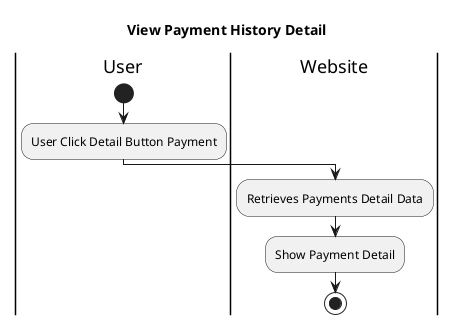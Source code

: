 @startuml
title View Payment History Detail
|User|
start 
:User Click Detail Button Payment;

|Website|
:Retrieves Payments Detail Data;
:Show Payment Detail;
stop

@enduml